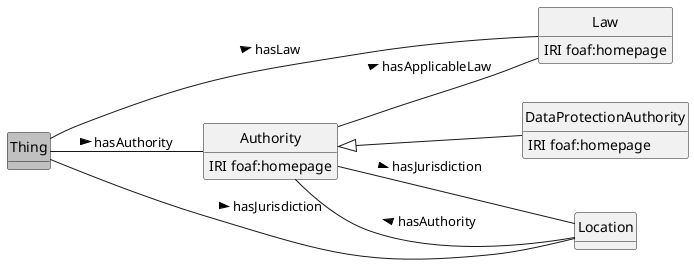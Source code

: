 @startuml
hide methods
hide circles
left to right direction

class Thing #silver 

    class Law {
        IRI foaf:homepage
    }
    class Authority {
        IRI foaf:homepage
    }
    class DataProtectionAuthority {
        IRI foaf:homepage
    }
    class Location

Thing -- Law : hasLaw >
Thing -- Authority : hasAuthority >
Authority <|-- DataProtectionAuthority
Authority -- Law : hasApplicableLaw >
Authority -- Location : hasJurisdiction >
Location -- Authority : hasAuthority >
Thing -- Location : hasJurisdiction >

@enduml